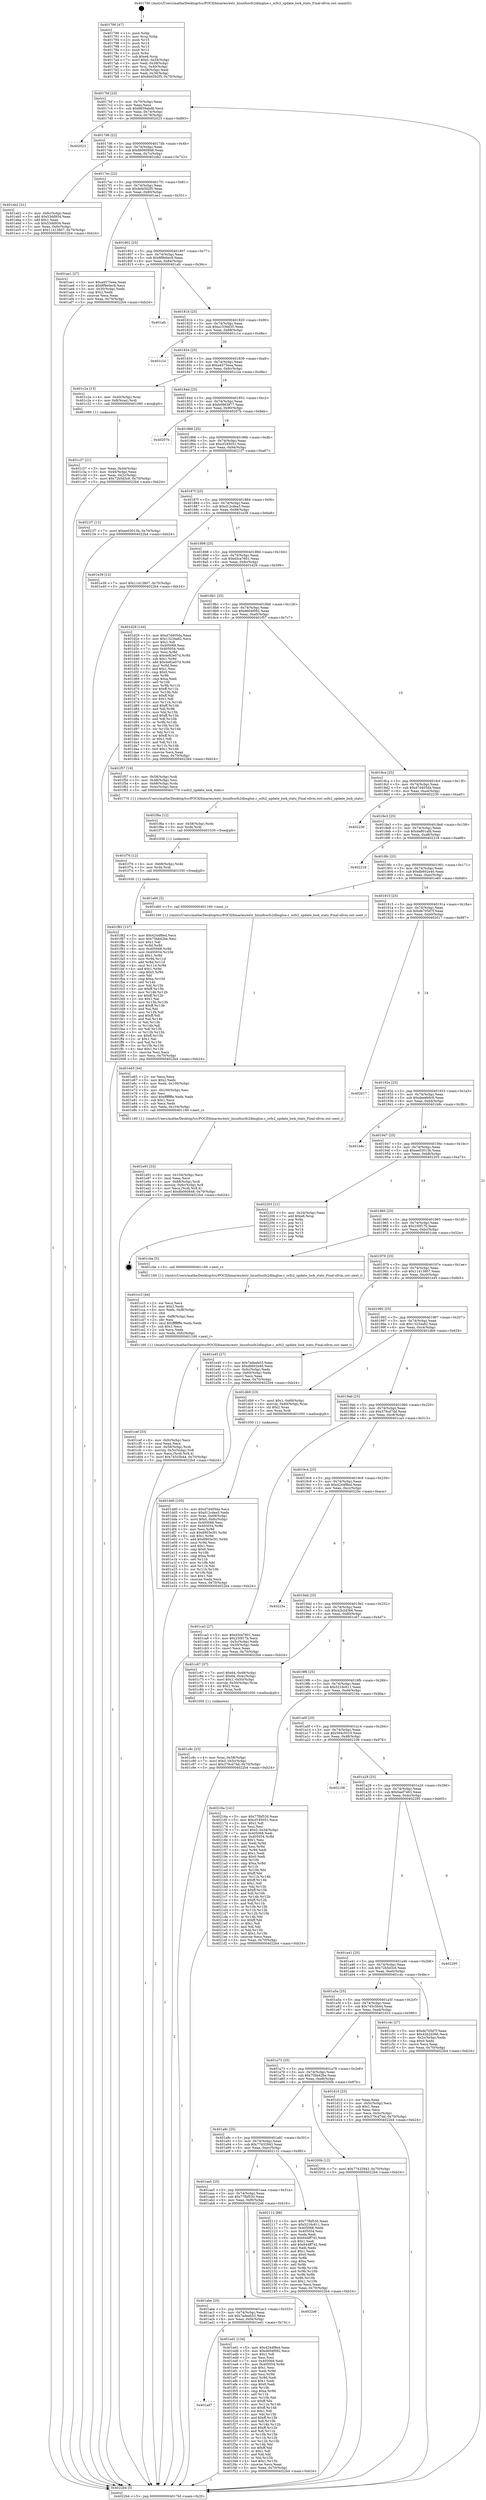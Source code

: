 digraph "0x401790" {
  label = "0x401790 (/mnt/c/Users/mathe/Desktop/tcc/POCII/binaries/extr_linuxfsocfs2dlmglue.c_ocfs2_update_lock_stats_Final-ollvm.out::main(0))"
  labelloc = "t"
  node[shape=record]

  Entry [label="",width=0.3,height=0.3,shape=circle,fillcolor=black,style=filled]
  "0x4017bf" [label="{
     0x4017bf [23]\l
     | [instrs]\l
     &nbsp;&nbsp;0x4017bf \<+3\>: mov -0x70(%rbp),%eax\l
     &nbsp;&nbsp;0x4017c2 \<+2\>: mov %eax,%ecx\l
     &nbsp;&nbsp;0x4017c4 \<+6\>: sub $0x8859abd8,%ecx\l
     &nbsp;&nbsp;0x4017ca \<+3\>: mov %eax,-0x74(%rbp)\l
     &nbsp;&nbsp;0x4017cd \<+3\>: mov %ecx,-0x78(%rbp)\l
     &nbsp;&nbsp;0x4017d0 \<+6\>: je 0000000000402023 \<main+0x893\>\l
  }"]
  "0x402023" [label="{
     0x402023\l
  }", style=dashed]
  "0x4017d6" [label="{
     0x4017d6 [22]\l
     | [instrs]\l
     &nbsp;&nbsp;0x4017d6 \<+5\>: jmp 00000000004017db \<main+0x4b\>\l
     &nbsp;&nbsp;0x4017db \<+3\>: mov -0x74(%rbp),%eax\l
     &nbsp;&nbsp;0x4017de \<+5\>: sub $0x8b060848,%eax\l
     &nbsp;&nbsp;0x4017e3 \<+3\>: mov %eax,-0x7c(%rbp)\l
     &nbsp;&nbsp;0x4017e6 \<+6\>: je 0000000000401eb2 \<main+0x722\>\l
  }"]
  Exit [label="",width=0.3,height=0.3,shape=circle,fillcolor=black,style=filled,peripheries=2]
  "0x401eb2" [label="{
     0x401eb2 [31]\l
     | [instrs]\l
     &nbsp;&nbsp;0x401eb2 \<+3\>: mov -0x6c(%rbp),%eax\l
     &nbsp;&nbsp;0x401eb5 \<+5\>: add $0x53dd934,%eax\l
     &nbsp;&nbsp;0x401eba \<+3\>: add $0x1,%eax\l
     &nbsp;&nbsp;0x401ebd \<+5\>: sub $0x53dd934,%eax\l
     &nbsp;&nbsp;0x401ec2 \<+3\>: mov %eax,-0x6c(%rbp)\l
     &nbsp;&nbsp;0x401ec5 \<+7\>: movl $0x11413807,-0x70(%rbp)\l
     &nbsp;&nbsp;0x401ecc \<+5\>: jmp 00000000004022b4 \<main+0xb24\>\l
  }"]
  "0x4017ec" [label="{
     0x4017ec [22]\l
     | [instrs]\l
     &nbsp;&nbsp;0x4017ec \<+5\>: jmp 00000000004017f1 \<main+0x61\>\l
     &nbsp;&nbsp;0x4017f1 \<+3\>: mov -0x74(%rbp),%eax\l
     &nbsp;&nbsp;0x4017f4 \<+5\>: sub $0x8d4592f5,%eax\l
     &nbsp;&nbsp;0x4017f9 \<+3\>: mov %eax,-0x80(%rbp)\l
     &nbsp;&nbsp;0x4017fc \<+6\>: je 0000000000401ae1 \<main+0x351\>\l
  }"]
  "0x401f82" [label="{
     0x401f82 [137]\l
     | [instrs]\l
     &nbsp;&nbsp;0x401f82 \<+5\>: mov $0x4244f8ed,%ecx\l
     &nbsp;&nbsp;0x401f87 \<+5\>: mov $0x75bb42be,%esi\l
     &nbsp;&nbsp;0x401f8c \<+2\>: mov $0x1,%al\l
     &nbsp;&nbsp;0x401f8e \<+3\>: xor %r8d,%r8d\l
     &nbsp;&nbsp;0x401f91 \<+8\>: mov 0x405068,%r9d\l
     &nbsp;&nbsp;0x401f99 \<+8\>: mov 0x405054,%r10d\l
     &nbsp;&nbsp;0x401fa1 \<+4\>: sub $0x1,%r8d\l
     &nbsp;&nbsp;0x401fa5 \<+3\>: mov %r9d,%r11d\l
     &nbsp;&nbsp;0x401fa8 \<+3\>: add %r8d,%r11d\l
     &nbsp;&nbsp;0x401fab \<+4\>: imul %r11d,%r9d\l
     &nbsp;&nbsp;0x401faf \<+4\>: and $0x1,%r9d\l
     &nbsp;&nbsp;0x401fb3 \<+4\>: cmp $0x0,%r9d\l
     &nbsp;&nbsp;0x401fb7 \<+3\>: sete %bl\l
     &nbsp;&nbsp;0x401fba \<+4\>: cmp $0xa,%r10d\l
     &nbsp;&nbsp;0x401fbe \<+4\>: setl %r14b\l
     &nbsp;&nbsp;0x401fc2 \<+3\>: mov %bl,%r15b\l
     &nbsp;&nbsp;0x401fc5 \<+4\>: xor $0xff,%r15b\l
     &nbsp;&nbsp;0x401fc9 \<+3\>: mov %r14b,%r12b\l
     &nbsp;&nbsp;0x401fcc \<+4\>: xor $0xff,%r12b\l
     &nbsp;&nbsp;0x401fd0 \<+2\>: xor $0x1,%al\l
     &nbsp;&nbsp;0x401fd2 \<+3\>: mov %r15b,%r13b\l
     &nbsp;&nbsp;0x401fd5 \<+4\>: and $0xff,%r13b\l
     &nbsp;&nbsp;0x401fd9 \<+2\>: and %al,%bl\l
     &nbsp;&nbsp;0x401fdb \<+3\>: mov %r12b,%dl\l
     &nbsp;&nbsp;0x401fde \<+3\>: and $0xff,%dl\l
     &nbsp;&nbsp;0x401fe1 \<+3\>: and %al,%r14b\l
     &nbsp;&nbsp;0x401fe4 \<+3\>: or %bl,%r13b\l
     &nbsp;&nbsp;0x401fe7 \<+3\>: or %r14b,%dl\l
     &nbsp;&nbsp;0x401fea \<+3\>: xor %dl,%r13b\l
     &nbsp;&nbsp;0x401fed \<+3\>: or %r12b,%r15b\l
     &nbsp;&nbsp;0x401ff0 \<+4\>: xor $0xff,%r15b\l
     &nbsp;&nbsp;0x401ff4 \<+2\>: or $0x1,%al\l
     &nbsp;&nbsp;0x401ff6 \<+3\>: and %al,%r15b\l
     &nbsp;&nbsp;0x401ff9 \<+3\>: or %r15b,%r13b\l
     &nbsp;&nbsp;0x401ffc \<+4\>: test $0x1,%r13b\l
     &nbsp;&nbsp;0x402000 \<+3\>: cmovne %esi,%ecx\l
     &nbsp;&nbsp;0x402003 \<+3\>: mov %ecx,-0x70(%rbp)\l
     &nbsp;&nbsp;0x402006 \<+5\>: jmp 00000000004022b4 \<main+0xb24\>\l
  }"]
  "0x401ae1" [label="{
     0x401ae1 [27]\l
     | [instrs]\l
     &nbsp;&nbsp;0x401ae1 \<+5\>: mov $0xa4575eea,%eax\l
     &nbsp;&nbsp;0x401ae6 \<+5\>: mov $0x8f9e0ec9,%ecx\l
     &nbsp;&nbsp;0x401aeb \<+3\>: mov -0x30(%rbp),%edx\l
     &nbsp;&nbsp;0x401aee \<+3\>: cmp $0x2,%edx\l
     &nbsp;&nbsp;0x401af1 \<+3\>: cmovne %ecx,%eax\l
     &nbsp;&nbsp;0x401af4 \<+3\>: mov %eax,-0x70(%rbp)\l
     &nbsp;&nbsp;0x401af7 \<+5\>: jmp 00000000004022b4 \<main+0xb24\>\l
  }"]
  "0x401802" [label="{
     0x401802 [25]\l
     | [instrs]\l
     &nbsp;&nbsp;0x401802 \<+5\>: jmp 0000000000401807 \<main+0x77\>\l
     &nbsp;&nbsp;0x401807 \<+3\>: mov -0x74(%rbp),%eax\l
     &nbsp;&nbsp;0x40180a \<+5\>: sub $0x8f9e0ec9,%eax\l
     &nbsp;&nbsp;0x40180f \<+6\>: mov %eax,-0x84(%rbp)\l
     &nbsp;&nbsp;0x401815 \<+6\>: je 0000000000401afc \<main+0x36c\>\l
  }"]
  "0x4022b4" [label="{
     0x4022b4 [5]\l
     | [instrs]\l
     &nbsp;&nbsp;0x4022b4 \<+5\>: jmp 00000000004017bf \<main+0x2f\>\l
  }"]
  "0x401790" [label="{
     0x401790 [47]\l
     | [instrs]\l
     &nbsp;&nbsp;0x401790 \<+1\>: push %rbp\l
     &nbsp;&nbsp;0x401791 \<+3\>: mov %rsp,%rbp\l
     &nbsp;&nbsp;0x401794 \<+2\>: push %r15\l
     &nbsp;&nbsp;0x401796 \<+2\>: push %r14\l
     &nbsp;&nbsp;0x401798 \<+2\>: push %r13\l
     &nbsp;&nbsp;0x40179a \<+2\>: push %r12\l
     &nbsp;&nbsp;0x40179c \<+1\>: push %rbx\l
     &nbsp;&nbsp;0x40179d \<+7\>: sub $0xe8,%rsp\l
     &nbsp;&nbsp;0x4017a4 \<+7\>: movl $0x0,-0x34(%rbp)\l
     &nbsp;&nbsp;0x4017ab \<+3\>: mov %edi,-0x38(%rbp)\l
     &nbsp;&nbsp;0x4017ae \<+4\>: mov %rsi,-0x40(%rbp)\l
     &nbsp;&nbsp;0x4017b2 \<+3\>: mov -0x38(%rbp),%edi\l
     &nbsp;&nbsp;0x4017b5 \<+3\>: mov %edi,-0x30(%rbp)\l
     &nbsp;&nbsp;0x4017b8 \<+7\>: movl $0x8d4592f5,-0x70(%rbp)\l
  }"]
  "0x401f76" [label="{
     0x401f76 [12]\l
     | [instrs]\l
     &nbsp;&nbsp;0x401f76 \<+4\>: mov -0x68(%rbp),%rdx\l
     &nbsp;&nbsp;0x401f7a \<+3\>: mov %rdx,%rdi\l
     &nbsp;&nbsp;0x401f7d \<+5\>: call 0000000000401030 \<free@plt\>\l
     | [calls]\l
     &nbsp;&nbsp;0x401030 \{1\} (unknown)\l
  }"]
  "0x401afc" [label="{
     0x401afc\l
  }", style=dashed]
  "0x40181b" [label="{
     0x40181b [25]\l
     | [instrs]\l
     &nbsp;&nbsp;0x40181b \<+5\>: jmp 0000000000401820 \<main+0x90\>\l
     &nbsp;&nbsp;0x401820 \<+3\>: mov -0x74(%rbp),%eax\l
     &nbsp;&nbsp;0x401823 \<+5\>: sub $0xa1536d35,%eax\l
     &nbsp;&nbsp;0x401828 \<+6\>: mov %eax,-0x88(%rbp)\l
     &nbsp;&nbsp;0x40182e \<+6\>: je 0000000000401c1e \<main+0x48e\>\l
  }"]
  "0x401f6a" [label="{
     0x401f6a [12]\l
     | [instrs]\l
     &nbsp;&nbsp;0x401f6a \<+4\>: mov -0x58(%rbp),%rdx\l
     &nbsp;&nbsp;0x401f6e \<+3\>: mov %rdx,%rdi\l
     &nbsp;&nbsp;0x401f71 \<+5\>: call 0000000000401030 \<free@plt\>\l
     | [calls]\l
     &nbsp;&nbsp;0x401030 \{1\} (unknown)\l
  }"]
  "0x401c1e" [label="{
     0x401c1e\l
  }", style=dashed]
  "0x401834" [label="{
     0x401834 [25]\l
     | [instrs]\l
     &nbsp;&nbsp;0x401834 \<+5\>: jmp 0000000000401839 \<main+0xa9\>\l
     &nbsp;&nbsp;0x401839 \<+3\>: mov -0x74(%rbp),%eax\l
     &nbsp;&nbsp;0x40183c \<+5\>: sub $0xa4575eea,%eax\l
     &nbsp;&nbsp;0x401841 \<+6\>: mov %eax,-0x8c(%rbp)\l
     &nbsp;&nbsp;0x401847 \<+6\>: je 0000000000401c2a \<main+0x49a\>\l
  }"]
  "0x401ad7" [label="{
     0x401ad7\l
  }", style=dashed]
  "0x401c2a" [label="{
     0x401c2a [13]\l
     | [instrs]\l
     &nbsp;&nbsp;0x401c2a \<+4\>: mov -0x40(%rbp),%rax\l
     &nbsp;&nbsp;0x401c2e \<+4\>: mov 0x8(%rax),%rdi\l
     &nbsp;&nbsp;0x401c32 \<+5\>: call 0000000000401060 \<atoi@plt\>\l
     | [calls]\l
     &nbsp;&nbsp;0x401060 \{1\} (unknown)\l
  }"]
  "0x40184d" [label="{
     0x40184d [25]\l
     | [instrs]\l
     &nbsp;&nbsp;0x40184d \<+5\>: jmp 0000000000401852 \<main+0xc2\>\l
     &nbsp;&nbsp;0x401852 \<+3\>: mov -0x74(%rbp),%eax\l
     &nbsp;&nbsp;0x401855 \<+5\>: sub $0xb0963877,%eax\l
     &nbsp;&nbsp;0x40185a \<+6\>: mov %eax,-0x90(%rbp)\l
     &nbsp;&nbsp;0x401860 \<+6\>: je 000000000040207b \<main+0x8eb\>\l
  }"]
  "0x401c37" [label="{
     0x401c37 [21]\l
     | [instrs]\l
     &nbsp;&nbsp;0x401c37 \<+3\>: mov %eax,-0x44(%rbp)\l
     &nbsp;&nbsp;0x401c3a \<+3\>: mov -0x44(%rbp),%eax\l
     &nbsp;&nbsp;0x401c3d \<+3\>: mov %eax,-0x2c(%rbp)\l
     &nbsp;&nbsp;0x401c40 \<+7\>: movl $0x72b5d3c6,-0x70(%rbp)\l
     &nbsp;&nbsp;0x401c47 \<+5\>: jmp 00000000004022b4 \<main+0xb24\>\l
  }"]
  "0x401ed1" [label="{
     0x401ed1 [134]\l
     | [instrs]\l
     &nbsp;&nbsp;0x401ed1 \<+5\>: mov $0x4244f8ed,%eax\l
     &nbsp;&nbsp;0x401ed6 \<+5\>: mov $0xd604f092,%ecx\l
     &nbsp;&nbsp;0x401edb \<+2\>: mov $0x1,%dl\l
     &nbsp;&nbsp;0x401edd \<+2\>: xor %esi,%esi\l
     &nbsp;&nbsp;0x401edf \<+7\>: mov 0x405068,%edi\l
     &nbsp;&nbsp;0x401ee6 \<+8\>: mov 0x405054,%r8d\l
     &nbsp;&nbsp;0x401eee \<+3\>: sub $0x1,%esi\l
     &nbsp;&nbsp;0x401ef1 \<+3\>: mov %edi,%r9d\l
     &nbsp;&nbsp;0x401ef4 \<+3\>: add %esi,%r9d\l
     &nbsp;&nbsp;0x401ef7 \<+4\>: imul %r9d,%edi\l
     &nbsp;&nbsp;0x401efb \<+3\>: and $0x1,%edi\l
     &nbsp;&nbsp;0x401efe \<+3\>: cmp $0x0,%edi\l
     &nbsp;&nbsp;0x401f01 \<+4\>: sete %r10b\l
     &nbsp;&nbsp;0x401f05 \<+4\>: cmp $0xa,%r8d\l
     &nbsp;&nbsp;0x401f09 \<+4\>: setl %r11b\l
     &nbsp;&nbsp;0x401f0d \<+3\>: mov %r10b,%bl\l
     &nbsp;&nbsp;0x401f10 \<+3\>: xor $0xff,%bl\l
     &nbsp;&nbsp;0x401f13 \<+3\>: mov %r11b,%r14b\l
     &nbsp;&nbsp;0x401f16 \<+4\>: xor $0xff,%r14b\l
     &nbsp;&nbsp;0x401f1a \<+3\>: xor $0x1,%dl\l
     &nbsp;&nbsp;0x401f1d \<+3\>: mov %bl,%r15b\l
     &nbsp;&nbsp;0x401f20 \<+4\>: and $0xff,%r15b\l
     &nbsp;&nbsp;0x401f24 \<+3\>: and %dl,%r10b\l
     &nbsp;&nbsp;0x401f27 \<+3\>: mov %r14b,%r12b\l
     &nbsp;&nbsp;0x401f2a \<+4\>: and $0xff,%r12b\l
     &nbsp;&nbsp;0x401f2e \<+3\>: and %dl,%r11b\l
     &nbsp;&nbsp;0x401f31 \<+3\>: or %r10b,%r15b\l
     &nbsp;&nbsp;0x401f34 \<+3\>: or %r11b,%r12b\l
     &nbsp;&nbsp;0x401f37 \<+3\>: xor %r12b,%r15b\l
     &nbsp;&nbsp;0x401f3a \<+3\>: or %r14b,%bl\l
     &nbsp;&nbsp;0x401f3d \<+3\>: xor $0xff,%bl\l
     &nbsp;&nbsp;0x401f40 \<+3\>: or $0x1,%dl\l
     &nbsp;&nbsp;0x401f43 \<+2\>: and %dl,%bl\l
     &nbsp;&nbsp;0x401f45 \<+3\>: or %bl,%r15b\l
     &nbsp;&nbsp;0x401f48 \<+4\>: test $0x1,%r15b\l
     &nbsp;&nbsp;0x401f4c \<+3\>: cmovne %ecx,%eax\l
     &nbsp;&nbsp;0x401f4f \<+3\>: mov %eax,-0x70(%rbp)\l
     &nbsp;&nbsp;0x401f52 \<+5\>: jmp 00000000004022b4 \<main+0xb24\>\l
  }"]
  "0x40207b" [label="{
     0x40207b\l
  }", style=dashed]
  "0x401866" [label="{
     0x401866 [25]\l
     | [instrs]\l
     &nbsp;&nbsp;0x401866 \<+5\>: jmp 000000000040186b \<main+0xdb\>\l
     &nbsp;&nbsp;0x40186b \<+3\>: mov -0x74(%rbp),%eax\l
     &nbsp;&nbsp;0x40186e \<+5\>: sub $0xcf185051,%eax\l
     &nbsp;&nbsp;0x401873 \<+6\>: mov %eax,-0x94(%rbp)\l
     &nbsp;&nbsp;0x401879 \<+6\>: je 00000000004021f7 \<main+0xa67\>\l
  }"]
  "0x401abe" [label="{
     0x401abe [25]\l
     | [instrs]\l
     &nbsp;&nbsp;0x401abe \<+5\>: jmp 0000000000401ac3 \<main+0x333\>\l
     &nbsp;&nbsp;0x401ac3 \<+3\>: mov -0x74(%rbp),%eax\l
     &nbsp;&nbsp;0x401ac6 \<+5\>: sub $0x7adeeb53,%eax\l
     &nbsp;&nbsp;0x401acb \<+6\>: mov %eax,-0xf4(%rbp)\l
     &nbsp;&nbsp;0x401ad1 \<+6\>: je 0000000000401ed1 \<main+0x741\>\l
  }"]
  "0x4021f7" [label="{
     0x4021f7 [12]\l
     | [instrs]\l
     &nbsp;&nbsp;0x4021f7 \<+7\>: movl $0xee03013b,-0x70(%rbp)\l
     &nbsp;&nbsp;0x4021fe \<+5\>: jmp 00000000004022b4 \<main+0xb24\>\l
  }"]
  "0x40187f" [label="{
     0x40187f [25]\l
     | [instrs]\l
     &nbsp;&nbsp;0x40187f \<+5\>: jmp 0000000000401884 \<main+0xf4\>\l
     &nbsp;&nbsp;0x401884 \<+3\>: mov -0x74(%rbp),%eax\l
     &nbsp;&nbsp;0x401887 \<+5\>: sub $0xd12cdea5,%eax\l
     &nbsp;&nbsp;0x40188c \<+6\>: mov %eax,-0x98(%rbp)\l
     &nbsp;&nbsp;0x401892 \<+6\>: je 0000000000401e39 \<main+0x6a9\>\l
  }"]
  "0x4022a6" [label="{
     0x4022a6\l
  }", style=dashed]
  "0x401e39" [label="{
     0x401e39 [12]\l
     | [instrs]\l
     &nbsp;&nbsp;0x401e39 \<+7\>: movl $0x11413807,-0x70(%rbp)\l
     &nbsp;&nbsp;0x401e40 \<+5\>: jmp 00000000004022b4 \<main+0xb24\>\l
  }"]
  "0x401898" [label="{
     0x401898 [25]\l
     | [instrs]\l
     &nbsp;&nbsp;0x401898 \<+5\>: jmp 000000000040189d \<main+0x10d\>\l
     &nbsp;&nbsp;0x40189d \<+3\>: mov -0x74(%rbp),%eax\l
     &nbsp;&nbsp;0x4018a0 \<+5\>: sub $0xd3ca7801,%eax\l
     &nbsp;&nbsp;0x4018a5 \<+6\>: mov %eax,-0x9c(%rbp)\l
     &nbsp;&nbsp;0x4018ab \<+6\>: je 0000000000401d29 \<main+0x599\>\l
  }"]
  "0x401aa5" [label="{
     0x401aa5 [25]\l
     | [instrs]\l
     &nbsp;&nbsp;0x401aa5 \<+5\>: jmp 0000000000401aaa \<main+0x31a\>\l
     &nbsp;&nbsp;0x401aaa \<+3\>: mov -0x74(%rbp),%eax\l
     &nbsp;&nbsp;0x401aad \<+5\>: sub $0x77fbf530,%eax\l
     &nbsp;&nbsp;0x401ab2 \<+6\>: mov %eax,-0xf0(%rbp)\l
     &nbsp;&nbsp;0x401ab8 \<+6\>: je 00000000004022a6 \<main+0xb16\>\l
  }"]
  "0x401d29" [label="{
     0x401d29 [144]\l
     | [instrs]\l
     &nbsp;&nbsp;0x401d29 \<+5\>: mov $0xd7d405da,%eax\l
     &nbsp;&nbsp;0x401d2e \<+5\>: mov $0x13234a82,%ecx\l
     &nbsp;&nbsp;0x401d33 \<+2\>: mov $0x1,%dl\l
     &nbsp;&nbsp;0x401d35 \<+7\>: mov 0x405068,%esi\l
     &nbsp;&nbsp;0x401d3c \<+7\>: mov 0x405054,%edi\l
     &nbsp;&nbsp;0x401d43 \<+3\>: mov %esi,%r8d\l
     &nbsp;&nbsp;0x401d46 \<+7\>: sub $0x4e82e07d,%r8d\l
     &nbsp;&nbsp;0x401d4d \<+4\>: sub $0x1,%r8d\l
     &nbsp;&nbsp;0x401d51 \<+7\>: add $0x4e82e07d,%r8d\l
     &nbsp;&nbsp;0x401d58 \<+4\>: imul %r8d,%esi\l
     &nbsp;&nbsp;0x401d5c \<+3\>: and $0x1,%esi\l
     &nbsp;&nbsp;0x401d5f \<+3\>: cmp $0x0,%esi\l
     &nbsp;&nbsp;0x401d62 \<+4\>: sete %r9b\l
     &nbsp;&nbsp;0x401d66 \<+3\>: cmp $0xa,%edi\l
     &nbsp;&nbsp;0x401d69 \<+4\>: setl %r10b\l
     &nbsp;&nbsp;0x401d6d \<+3\>: mov %r9b,%r11b\l
     &nbsp;&nbsp;0x401d70 \<+4\>: xor $0xff,%r11b\l
     &nbsp;&nbsp;0x401d74 \<+3\>: mov %r10b,%bl\l
     &nbsp;&nbsp;0x401d77 \<+3\>: xor $0xff,%bl\l
     &nbsp;&nbsp;0x401d7a \<+3\>: xor $0x1,%dl\l
     &nbsp;&nbsp;0x401d7d \<+3\>: mov %r11b,%r14b\l
     &nbsp;&nbsp;0x401d80 \<+4\>: and $0xff,%r14b\l
     &nbsp;&nbsp;0x401d84 \<+3\>: and %dl,%r9b\l
     &nbsp;&nbsp;0x401d87 \<+3\>: mov %bl,%r15b\l
     &nbsp;&nbsp;0x401d8a \<+4\>: and $0xff,%r15b\l
     &nbsp;&nbsp;0x401d8e \<+3\>: and %dl,%r10b\l
     &nbsp;&nbsp;0x401d91 \<+3\>: or %r9b,%r14b\l
     &nbsp;&nbsp;0x401d94 \<+3\>: or %r10b,%r15b\l
     &nbsp;&nbsp;0x401d97 \<+3\>: xor %r15b,%r14b\l
     &nbsp;&nbsp;0x401d9a \<+3\>: or %bl,%r11b\l
     &nbsp;&nbsp;0x401d9d \<+4\>: xor $0xff,%r11b\l
     &nbsp;&nbsp;0x401da1 \<+3\>: or $0x1,%dl\l
     &nbsp;&nbsp;0x401da4 \<+3\>: and %dl,%r11b\l
     &nbsp;&nbsp;0x401da7 \<+3\>: or %r11b,%r14b\l
     &nbsp;&nbsp;0x401daa \<+4\>: test $0x1,%r14b\l
     &nbsp;&nbsp;0x401dae \<+3\>: cmovne %ecx,%eax\l
     &nbsp;&nbsp;0x401db1 \<+3\>: mov %eax,-0x70(%rbp)\l
     &nbsp;&nbsp;0x401db4 \<+5\>: jmp 00000000004022b4 \<main+0xb24\>\l
  }"]
  "0x4018b1" [label="{
     0x4018b1 [25]\l
     | [instrs]\l
     &nbsp;&nbsp;0x4018b1 \<+5\>: jmp 00000000004018b6 \<main+0x126\>\l
     &nbsp;&nbsp;0x4018b6 \<+3\>: mov -0x74(%rbp),%eax\l
     &nbsp;&nbsp;0x4018b9 \<+5\>: sub $0xd604f092,%eax\l
     &nbsp;&nbsp;0x4018be \<+6\>: mov %eax,-0xa0(%rbp)\l
     &nbsp;&nbsp;0x4018c4 \<+6\>: je 0000000000401f57 \<main+0x7c7\>\l
  }"]
  "0x402112" [label="{
     0x402112 [88]\l
     | [instrs]\l
     &nbsp;&nbsp;0x402112 \<+5\>: mov $0x77fbf530,%eax\l
     &nbsp;&nbsp;0x402117 \<+5\>: mov $0x5216c611,%ecx\l
     &nbsp;&nbsp;0x40211c \<+7\>: mov 0x405068,%edx\l
     &nbsp;&nbsp;0x402123 \<+7\>: mov 0x405054,%esi\l
     &nbsp;&nbsp;0x40212a \<+2\>: mov %edx,%edi\l
     &nbsp;&nbsp;0x40212c \<+6\>: sub $0x644ff742,%edi\l
     &nbsp;&nbsp;0x402132 \<+3\>: sub $0x1,%edi\l
     &nbsp;&nbsp;0x402135 \<+6\>: add $0x644ff742,%edi\l
     &nbsp;&nbsp;0x40213b \<+3\>: imul %edi,%edx\l
     &nbsp;&nbsp;0x40213e \<+3\>: and $0x1,%edx\l
     &nbsp;&nbsp;0x402141 \<+3\>: cmp $0x0,%edx\l
     &nbsp;&nbsp;0x402144 \<+4\>: sete %r8b\l
     &nbsp;&nbsp;0x402148 \<+3\>: cmp $0xa,%esi\l
     &nbsp;&nbsp;0x40214b \<+4\>: setl %r9b\l
     &nbsp;&nbsp;0x40214f \<+3\>: mov %r8b,%r10b\l
     &nbsp;&nbsp;0x402152 \<+3\>: and %r9b,%r10b\l
     &nbsp;&nbsp;0x402155 \<+3\>: xor %r9b,%r8b\l
     &nbsp;&nbsp;0x402158 \<+3\>: or %r8b,%r10b\l
     &nbsp;&nbsp;0x40215b \<+4\>: test $0x1,%r10b\l
     &nbsp;&nbsp;0x40215f \<+3\>: cmovne %ecx,%eax\l
     &nbsp;&nbsp;0x402162 \<+3\>: mov %eax,-0x70(%rbp)\l
     &nbsp;&nbsp;0x402165 \<+5\>: jmp 00000000004022b4 \<main+0xb24\>\l
  }"]
  "0x401f57" [label="{
     0x401f57 [19]\l
     | [instrs]\l
     &nbsp;&nbsp;0x401f57 \<+4\>: mov -0x58(%rbp),%rdi\l
     &nbsp;&nbsp;0x401f5b \<+3\>: mov -0x48(%rbp),%esi\l
     &nbsp;&nbsp;0x401f5e \<+4\>: mov -0x68(%rbp),%rdx\l
     &nbsp;&nbsp;0x401f62 \<+3\>: mov -0x4c(%rbp),%ecx\l
     &nbsp;&nbsp;0x401f65 \<+5\>: call 0000000000401770 \<ocfs2_update_lock_stats\>\l
     | [calls]\l
     &nbsp;&nbsp;0x401770 \{1\} (/mnt/c/Users/mathe/Desktop/tcc/POCII/binaries/extr_linuxfsocfs2dlmglue.c_ocfs2_update_lock_stats_Final-ollvm.out::ocfs2_update_lock_stats)\l
  }"]
  "0x4018ca" [label="{
     0x4018ca [25]\l
     | [instrs]\l
     &nbsp;&nbsp;0x4018ca \<+5\>: jmp 00000000004018cf \<main+0x13f\>\l
     &nbsp;&nbsp;0x4018cf \<+3\>: mov -0x74(%rbp),%eax\l
     &nbsp;&nbsp;0x4018d2 \<+5\>: sub $0xd7d405da,%eax\l
     &nbsp;&nbsp;0x4018d7 \<+6\>: mov %eax,-0xa4(%rbp)\l
     &nbsp;&nbsp;0x4018dd \<+6\>: je 0000000000402230 \<main+0xaa0\>\l
  }"]
  "0x401a8c" [label="{
     0x401a8c [25]\l
     | [instrs]\l
     &nbsp;&nbsp;0x401a8c \<+5\>: jmp 0000000000401a91 \<main+0x301\>\l
     &nbsp;&nbsp;0x401a91 \<+3\>: mov -0x74(%rbp),%eax\l
     &nbsp;&nbsp;0x401a94 \<+5\>: sub $0x77432943,%eax\l
     &nbsp;&nbsp;0x401a99 \<+6\>: mov %eax,-0xec(%rbp)\l
     &nbsp;&nbsp;0x401a9f \<+6\>: je 0000000000402112 \<main+0x982\>\l
  }"]
  "0x402230" [label="{
     0x402230\l
  }", style=dashed]
  "0x4018e3" [label="{
     0x4018e3 [25]\l
     | [instrs]\l
     &nbsp;&nbsp;0x4018e3 \<+5\>: jmp 00000000004018e8 \<main+0x158\>\l
     &nbsp;&nbsp;0x4018e8 \<+3\>: mov -0x74(%rbp),%eax\l
     &nbsp;&nbsp;0x4018eb \<+5\>: sub $0xda801afd,%eax\l
     &nbsp;&nbsp;0x4018f0 \<+6\>: mov %eax,-0xa8(%rbp)\l
     &nbsp;&nbsp;0x4018f6 \<+6\>: je 0000000000402218 \<main+0xa88\>\l
  }"]
  "0x40200b" [label="{
     0x40200b [12]\l
     | [instrs]\l
     &nbsp;&nbsp;0x40200b \<+7\>: movl $0x77432943,-0x70(%rbp)\l
     &nbsp;&nbsp;0x402012 \<+5\>: jmp 00000000004022b4 \<main+0xb24\>\l
  }"]
  "0x402218" [label="{
     0x402218\l
  }", style=dashed]
  "0x4018fc" [label="{
     0x4018fc [25]\l
     | [instrs]\l
     &nbsp;&nbsp;0x4018fc \<+5\>: jmp 0000000000401901 \<main+0x171\>\l
     &nbsp;&nbsp;0x401901 \<+3\>: mov -0x74(%rbp),%eax\l
     &nbsp;&nbsp;0x401904 \<+5\>: sub $0xdb602e40,%eax\l
     &nbsp;&nbsp;0x401909 \<+6\>: mov %eax,-0xac(%rbp)\l
     &nbsp;&nbsp;0x40190f \<+6\>: je 0000000000401e60 \<main+0x6d0\>\l
  }"]
  "0x401e91" [label="{
     0x401e91 [33]\l
     | [instrs]\l
     &nbsp;&nbsp;0x401e91 \<+6\>: mov -0x104(%rbp),%ecx\l
     &nbsp;&nbsp;0x401e97 \<+3\>: imul %eax,%ecx\l
     &nbsp;&nbsp;0x401e9a \<+4\>: mov -0x68(%rbp),%rdi\l
     &nbsp;&nbsp;0x401e9e \<+4\>: movslq -0x6c(%rbp),%r8\l
     &nbsp;&nbsp;0x401ea2 \<+4\>: mov %ecx,(%rdi,%r8,4)\l
     &nbsp;&nbsp;0x401ea6 \<+7\>: movl $0x8b060848,-0x70(%rbp)\l
     &nbsp;&nbsp;0x401ead \<+5\>: jmp 00000000004022b4 \<main+0xb24\>\l
  }"]
  "0x401e60" [label="{
     0x401e60 [5]\l
     | [instrs]\l
     &nbsp;&nbsp;0x401e60 \<+5\>: call 0000000000401160 \<next_i\>\l
     | [calls]\l
     &nbsp;&nbsp;0x401160 \{1\} (/mnt/c/Users/mathe/Desktop/tcc/POCII/binaries/extr_linuxfsocfs2dlmglue.c_ocfs2_update_lock_stats_Final-ollvm.out::next_i)\l
  }"]
  "0x401915" [label="{
     0x401915 [25]\l
     | [instrs]\l
     &nbsp;&nbsp;0x401915 \<+5\>: jmp 000000000040191a \<main+0x18a\>\l
     &nbsp;&nbsp;0x40191a \<+3\>: mov -0x74(%rbp),%eax\l
     &nbsp;&nbsp;0x40191d \<+5\>: sub $0xde705d7f,%eax\l
     &nbsp;&nbsp;0x401922 \<+6\>: mov %eax,-0xb0(%rbp)\l
     &nbsp;&nbsp;0x401928 \<+6\>: je 0000000000402017 \<main+0x887\>\l
  }"]
  "0x401e65" [label="{
     0x401e65 [44]\l
     | [instrs]\l
     &nbsp;&nbsp;0x401e65 \<+2\>: xor %ecx,%ecx\l
     &nbsp;&nbsp;0x401e67 \<+5\>: mov $0x2,%edx\l
     &nbsp;&nbsp;0x401e6c \<+6\>: mov %edx,-0x100(%rbp)\l
     &nbsp;&nbsp;0x401e72 \<+1\>: cltd\l
     &nbsp;&nbsp;0x401e73 \<+6\>: mov -0x100(%rbp),%esi\l
     &nbsp;&nbsp;0x401e79 \<+2\>: idiv %esi\l
     &nbsp;&nbsp;0x401e7b \<+6\>: imul $0xfffffffe,%edx,%edx\l
     &nbsp;&nbsp;0x401e81 \<+3\>: sub $0x1,%ecx\l
     &nbsp;&nbsp;0x401e84 \<+2\>: sub %ecx,%edx\l
     &nbsp;&nbsp;0x401e86 \<+6\>: mov %edx,-0x104(%rbp)\l
     &nbsp;&nbsp;0x401e8c \<+5\>: call 0000000000401160 \<next_i\>\l
     | [calls]\l
     &nbsp;&nbsp;0x401160 \{1\} (/mnt/c/Users/mathe/Desktop/tcc/POCII/binaries/extr_linuxfsocfs2dlmglue.c_ocfs2_update_lock_stats_Final-ollvm.out::next_i)\l
  }"]
  "0x402017" [label="{
     0x402017\l
  }", style=dashed]
  "0x40192e" [label="{
     0x40192e [25]\l
     | [instrs]\l
     &nbsp;&nbsp;0x40192e \<+5\>: jmp 0000000000401933 \<main+0x1a3\>\l
     &nbsp;&nbsp;0x401933 \<+3\>: mov -0x74(%rbp),%eax\l
     &nbsp;&nbsp;0x401936 \<+5\>: sub $0xdeeeb6c9,%eax\l
     &nbsp;&nbsp;0x40193b \<+6\>: mov %eax,-0xb4(%rbp)\l
     &nbsp;&nbsp;0x401941 \<+6\>: je 0000000000401b8c \<main+0x3fc\>\l
  }"]
  "0x401dd0" [label="{
     0x401dd0 [105]\l
     | [instrs]\l
     &nbsp;&nbsp;0x401dd0 \<+5\>: mov $0xd7d405da,%ecx\l
     &nbsp;&nbsp;0x401dd5 \<+5\>: mov $0xd12cdea5,%edx\l
     &nbsp;&nbsp;0x401dda \<+4\>: mov %rax,-0x68(%rbp)\l
     &nbsp;&nbsp;0x401dde \<+7\>: movl $0x0,-0x6c(%rbp)\l
     &nbsp;&nbsp;0x401de5 \<+7\>: mov 0x405068,%esi\l
     &nbsp;&nbsp;0x401dec \<+8\>: mov 0x405054,%r8d\l
     &nbsp;&nbsp;0x401df4 \<+3\>: mov %esi,%r9d\l
     &nbsp;&nbsp;0x401df7 \<+7\>: sub $0x6903e3f1,%r9d\l
     &nbsp;&nbsp;0x401dfe \<+4\>: sub $0x1,%r9d\l
     &nbsp;&nbsp;0x401e02 \<+7\>: add $0x6903e3f1,%r9d\l
     &nbsp;&nbsp;0x401e09 \<+4\>: imul %r9d,%esi\l
     &nbsp;&nbsp;0x401e0d \<+3\>: and $0x1,%esi\l
     &nbsp;&nbsp;0x401e10 \<+3\>: cmp $0x0,%esi\l
     &nbsp;&nbsp;0x401e13 \<+4\>: sete %r10b\l
     &nbsp;&nbsp;0x401e17 \<+4\>: cmp $0xa,%r8d\l
     &nbsp;&nbsp;0x401e1b \<+4\>: setl %r11b\l
     &nbsp;&nbsp;0x401e1f \<+3\>: mov %r10b,%bl\l
     &nbsp;&nbsp;0x401e22 \<+3\>: and %r11b,%bl\l
     &nbsp;&nbsp;0x401e25 \<+3\>: xor %r11b,%r10b\l
     &nbsp;&nbsp;0x401e28 \<+3\>: or %r10b,%bl\l
     &nbsp;&nbsp;0x401e2b \<+3\>: test $0x1,%bl\l
     &nbsp;&nbsp;0x401e2e \<+3\>: cmovne %edx,%ecx\l
     &nbsp;&nbsp;0x401e31 \<+3\>: mov %ecx,-0x70(%rbp)\l
     &nbsp;&nbsp;0x401e34 \<+5\>: jmp 00000000004022b4 \<main+0xb24\>\l
  }"]
  "0x401b8c" [label="{
     0x401b8c\l
  }", style=dashed]
  "0x401947" [label="{
     0x401947 [25]\l
     | [instrs]\l
     &nbsp;&nbsp;0x401947 \<+5\>: jmp 000000000040194c \<main+0x1bc\>\l
     &nbsp;&nbsp;0x40194c \<+3\>: mov -0x74(%rbp),%eax\l
     &nbsp;&nbsp;0x40194f \<+5\>: sub $0xee03013b,%eax\l
     &nbsp;&nbsp;0x401954 \<+6\>: mov %eax,-0xb8(%rbp)\l
     &nbsp;&nbsp;0x40195a \<+6\>: je 0000000000402203 \<main+0xa73\>\l
  }"]
  "0x401a73" [label="{
     0x401a73 [25]\l
     | [instrs]\l
     &nbsp;&nbsp;0x401a73 \<+5\>: jmp 0000000000401a78 \<main+0x2e8\>\l
     &nbsp;&nbsp;0x401a78 \<+3\>: mov -0x74(%rbp),%eax\l
     &nbsp;&nbsp;0x401a7b \<+5\>: sub $0x75bb42be,%eax\l
     &nbsp;&nbsp;0x401a80 \<+6\>: mov %eax,-0xe8(%rbp)\l
     &nbsp;&nbsp;0x401a86 \<+6\>: je 000000000040200b \<main+0x87b\>\l
  }"]
  "0x402203" [label="{
     0x402203 [21]\l
     | [instrs]\l
     &nbsp;&nbsp;0x402203 \<+3\>: mov -0x34(%rbp),%eax\l
     &nbsp;&nbsp;0x402206 \<+7\>: add $0xe8,%rsp\l
     &nbsp;&nbsp;0x40220d \<+1\>: pop %rbx\l
     &nbsp;&nbsp;0x40220e \<+2\>: pop %r12\l
     &nbsp;&nbsp;0x402210 \<+2\>: pop %r13\l
     &nbsp;&nbsp;0x402212 \<+2\>: pop %r14\l
     &nbsp;&nbsp;0x402214 \<+2\>: pop %r15\l
     &nbsp;&nbsp;0x402216 \<+1\>: pop %rbp\l
     &nbsp;&nbsp;0x402217 \<+1\>: ret\l
  }"]
  "0x401960" [label="{
     0x401960 [25]\l
     | [instrs]\l
     &nbsp;&nbsp;0x401960 \<+5\>: jmp 0000000000401965 \<main+0x1d5\>\l
     &nbsp;&nbsp;0x401965 \<+3\>: mov -0x74(%rbp),%eax\l
     &nbsp;&nbsp;0x401968 \<+5\>: sub $0x230f17b,%eax\l
     &nbsp;&nbsp;0x40196d \<+6\>: mov %eax,-0xbc(%rbp)\l
     &nbsp;&nbsp;0x401973 \<+6\>: je 0000000000401cbe \<main+0x52e\>\l
  }"]
  "0x401d10" [label="{
     0x401d10 [25]\l
     | [instrs]\l
     &nbsp;&nbsp;0x401d10 \<+2\>: xor %eax,%eax\l
     &nbsp;&nbsp;0x401d12 \<+3\>: mov -0x5c(%rbp),%ecx\l
     &nbsp;&nbsp;0x401d15 \<+3\>: sub $0x1,%eax\l
     &nbsp;&nbsp;0x401d18 \<+2\>: sub %eax,%ecx\l
     &nbsp;&nbsp;0x401d1a \<+3\>: mov %ecx,-0x5c(%rbp)\l
     &nbsp;&nbsp;0x401d1d \<+7\>: movl $0x379cd7dd,-0x70(%rbp)\l
     &nbsp;&nbsp;0x401d24 \<+5\>: jmp 00000000004022b4 \<main+0xb24\>\l
  }"]
  "0x401cbe" [label="{
     0x401cbe [5]\l
     | [instrs]\l
     &nbsp;&nbsp;0x401cbe \<+5\>: call 0000000000401160 \<next_i\>\l
     | [calls]\l
     &nbsp;&nbsp;0x401160 \{1\} (/mnt/c/Users/mathe/Desktop/tcc/POCII/binaries/extr_linuxfsocfs2dlmglue.c_ocfs2_update_lock_stats_Final-ollvm.out::next_i)\l
  }"]
  "0x401979" [label="{
     0x401979 [25]\l
     | [instrs]\l
     &nbsp;&nbsp;0x401979 \<+5\>: jmp 000000000040197e \<main+0x1ee\>\l
     &nbsp;&nbsp;0x40197e \<+3\>: mov -0x74(%rbp),%eax\l
     &nbsp;&nbsp;0x401981 \<+5\>: sub $0x11413807,%eax\l
     &nbsp;&nbsp;0x401986 \<+6\>: mov %eax,-0xc0(%rbp)\l
     &nbsp;&nbsp;0x40198c \<+6\>: je 0000000000401e45 \<main+0x6b5\>\l
  }"]
  "0x401cef" [label="{
     0x401cef [33]\l
     | [instrs]\l
     &nbsp;&nbsp;0x401cef \<+6\>: mov -0xfc(%rbp),%ecx\l
     &nbsp;&nbsp;0x401cf5 \<+3\>: imul %eax,%ecx\l
     &nbsp;&nbsp;0x401cf8 \<+4\>: mov -0x58(%rbp),%rdi\l
     &nbsp;&nbsp;0x401cfc \<+4\>: movslq -0x5c(%rbp),%r8\l
     &nbsp;&nbsp;0x401d00 \<+4\>: mov %ecx,(%rdi,%r8,4)\l
     &nbsp;&nbsp;0x401d04 \<+7\>: movl $0x745c5b44,-0x70(%rbp)\l
     &nbsp;&nbsp;0x401d0b \<+5\>: jmp 00000000004022b4 \<main+0xb24\>\l
  }"]
  "0x401e45" [label="{
     0x401e45 [27]\l
     | [instrs]\l
     &nbsp;&nbsp;0x401e45 \<+5\>: mov $0x7adeeb53,%eax\l
     &nbsp;&nbsp;0x401e4a \<+5\>: mov $0xdb602e40,%ecx\l
     &nbsp;&nbsp;0x401e4f \<+3\>: mov -0x6c(%rbp),%edx\l
     &nbsp;&nbsp;0x401e52 \<+3\>: cmp -0x60(%rbp),%edx\l
     &nbsp;&nbsp;0x401e55 \<+3\>: cmovl %ecx,%eax\l
     &nbsp;&nbsp;0x401e58 \<+3\>: mov %eax,-0x70(%rbp)\l
     &nbsp;&nbsp;0x401e5b \<+5\>: jmp 00000000004022b4 \<main+0xb24\>\l
  }"]
  "0x401992" [label="{
     0x401992 [25]\l
     | [instrs]\l
     &nbsp;&nbsp;0x401992 \<+5\>: jmp 0000000000401997 \<main+0x207\>\l
     &nbsp;&nbsp;0x401997 \<+3\>: mov -0x74(%rbp),%eax\l
     &nbsp;&nbsp;0x40199a \<+5\>: sub $0x13234a82,%eax\l
     &nbsp;&nbsp;0x40199f \<+6\>: mov %eax,-0xc4(%rbp)\l
     &nbsp;&nbsp;0x4019a5 \<+6\>: je 0000000000401db9 \<main+0x629\>\l
  }"]
  "0x401cc3" [label="{
     0x401cc3 [44]\l
     | [instrs]\l
     &nbsp;&nbsp;0x401cc3 \<+2\>: xor %ecx,%ecx\l
     &nbsp;&nbsp;0x401cc5 \<+5\>: mov $0x2,%edx\l
     &nbsp;&nbsp;0x401cca \<+6\>: mov %edx,-0xf8(%rbp)\l
     &nbsp;&nbsp;0x401cd0 \<+1\>: cltd\l
     &nbsp;&nbsp;0x401cd1 \<+6\>: mov -0xf8(%rbp),%esi\l
     &nbsp;&nbsp;0x401cd7 \<+2\>: idiv %esi\l
     &nbsp;&nbsp;0x401cd9 \<+6\>: imul $0xfffffffe,%edx,%edx\l
     &nbsp;&nbsp;0x401cdf \<+3\>: sub $0x1,%ecx\l
     &nbsp;&nbsp;0x401ce2 \<+2\>: sub %ecx,%edx\l
     &nbsp;&nbsp;0x401ce4 \<+6\>: mov %edx,-0xfc(%rbp)\l
     &nbsp;&nbsp;0x401cea \<+5\>: call 0000000000401160 \<next_i\>\l
     | [calls]\l
     &nbsp;&nbsp;0x401160 \{1\} (/mnt/c/Users/mathe/Desktop/tcc/POCII/binaries/extr_linuxfsocfs2dlmglue.c_ocfs2_update_lock_stats_Final-ollvm.out::next_i)\l
  }"]
  "0x401db9" [label="{
     0x401db9 [23]\l
     | [instrs]\l
     &nbsp;&nbsp;0x401db9 \<+7\>: movl $0x1,-0x60(%rbp)\l
     &nbsp;&nbsp;0x401dc0 \<+4\>: movslq -0x60(%rbp),%rax\l
     &nbsp;&nbsp;0x401dc4 \<+4\>: shl $0x2,%rax\l
     &nbsp;&nbsp;0x401dc8 \<+3\>: mov %rax,%rdi\l
     &nbsp;&nbsp;0x401dcb \<+5\>: call 0000000000401050 \<malloc@plt\>\l
     | [calls]\l
     &nbsp;&nbsp;0x401050 \{1\} (unknown)\l
  }"]
  "0x4019ab" [label="{
     0x4019ab [25]\l
     | [instrs]\l
     &nbsp;&nbsp;0x4019ab \<+5\>: jmp 00000000004019b0 \<main+0x220\>\l
     &nbsp;&nbsp;0x4019b0 \<+3\>: mov -0x74(%rbp),%eax\l
     &nbsp;&nbsp;0x4019b3 \<+5\>: sub $0x379cd7dd,%eax\l
     &nbsp;&nbsp;0x4019b8 \<+6\>: mov %eax,-0xc8(%rbp)\l
     &nbsp;&nbsp;0x4019be \<+6\>: je 0000000000401ca3 \<main+0x513\>\l
  }"]
  "0x401c8c" [label="{
     0x401c8c [23]\l
     | [instrs]\l
     &nbsp;&nbsp;0x401c8c \<+4\>: mov %rax,-0x58(%rbp)\l
     &nbsp;&nbsp;0x401c90 \<+7\>: movl $0x0,-0x5c(%rbp)\l
     &nbsp;&nbsp;0x401c97 \<+7\>: movl $0x379cd7dd,-0x70(%rbp)\l
     &nbsp;&nbsp;0x401c9e \<+5\>: jmp 00000000004022b4 \<main+0xb24\>\l
  }"]
  "0x401ca3" [label="{
     0x401ca3 [27]\l
     | [instrs]\l
     &nbsp;&nbsp;0x401ca3 \<+5\>: mov $0xd3ca7801,%eax\l
     &nbsp;&nbsp;0x401ca8 \<+5\>: mov $0x230f17b,%ecx\l
     &nbsp;&nbsp;0x401cad \<+3\>: mov -0x5c(%rbp),%edx\l
     &nbsp;&nbsp;0x401cb0 \<+3\>: cmp -0x50(%rbp),%edx\l
     &nbsp;&nbsp;0x401cb3 \<+3\>: cmovl %ecx,%eax\l
     &nbsp;&nbsp;0x401cb6 \<+3\>: mov %eax,-0x70(%rbp)\l
     &nbsp;&nbsp;0x401cb9 \<+5\>: jmp 00000000004022b4 \<main+0xb24\>\l
  }"]
  "0x4019c4" [label="{
     0x4019c4 [25]\l
     | [instrs]\l
     &nbsp;&nbsp;0x4019c4 \<+5\>: jmp 00000000004019c9 \<main+0x239\>\l
     &nbsp;&nbsp;0x4019c9 \<+3\>: mov -0x74(%rbp),%eax\l
     &nbsp;&nbsp;0x4019cc \<+5\>: sub $0x4244f8ed,%eax\l
     &nbsp;&nbsp;0x4019d1 \<+6\>: mov %eax,-0xcc(%rbp)\l
     &nbsp;&nbsp;0x4019d7 \<+6\>: je 000000000040225e \<main+0xace\>\l
  }"]
  "0x401a5a" [label="{
     0x401a5a [25]\l
     | [instrs]\l
     &nbsp;&nbsp;0x401a5a \<+5\>: jmp 0000000000401a5f \<main+0x2cf\>\l
     &nbsp;&nbsp;0x401a5f \<+3\>: mov -0x74(%rbp),%eax\l
     &nbsp;&nbsp;0x401a62 \<+5\>: sub $0x745c5b44,%eax\l
     &nbsp;&nbsp;0x401a67 \<+6\>: mov %eax,-0xe4(%rbp)\l
     &nbsp;&nbsp;0x401a6d \<+6\>: je 0000000000401d10 \<main+0x580\>\l
  }"]
  "0x40225e" [label="{
     0x40225e\l
  }", style=dashed]
  "0x4019dd" [label="{
     0x4019dd [25]\l
     | [instrs]\l
     &nbsp;&nbsp;0x4019dd \<+5\>: jmp 00000000004019e2 \<main+0x252\>\l
     &nbsp;&nbsp;0x4019e2 \<+3\>: mov -0x74(%rbp),%eax\l
     &nbsp;&nbsp;0x4019e5 \<+5\>: sub $0x42b2d366,%eax\l
     &nbsp;&nbsp;0x4019ea \<+6\>: mov %eax,-0xd0(%rbp)\l
     &nbsp;&nbsp;0x4019f0 \<+6\>: je 0000000000401c67 \<main+0x4d7\>\l
  }"]
  "0x401c4c" [label="{
     0x401c4c [27]\l
     | [instrs]\l
     &nbsp;&nbsp;0x401c4c \<+5\>: mov $0xde705d7f,%eax\l
     &nbsp;&nbsp;0x401c51 \<+5\>: mov $0x42b2d366,%ecx\l
     &nbsp;&nbsp;0x401c56 \<+3\>: mov -0x2c(%rbp),%edx\l
     &nbsp;&nbsp;0x401c59 \<+3\>: cmp $0x0,%edx\l
     &nbsp;&nbsp;0x401c5c \<+3\>: cmove %ecx,%eax\l
     &nbsp;&nbsp;0x401c5f \<+3\>: mov %eax,-0x70(%rbp)\l
     &nbsp;&nbsp;0x401c62 \<+5\>: jmp 00000000004022b4 \<main+0xb24\>\l
  }"]
  "0x401c67" [label="{
     0x401c67 [37]\l
     | [instrs]\l
     &nbsp;&nbsp;0x401c67 \<+7\>: movl $0x64,-0x48(%rbp)\l
     &nbsp;&nbsp;0x401c6e \<+7\>: movl $0x64,-0x4c(%rbp)\l
     &nbsp;&nbsp;0x401c75 \<+7\>: movl $0x1,-0x50(%rbp)\l
     &nbsp;&nbsp;0x401c7c \<+4\>: movslq -0x50(%rbp),%rax\l
     &nbsp;&nbsp;0x401c80 \<+4\>: shl $0x2,%rax\l
     &nbsp;&nbsp;0x401c84 \<+3\>: mov %rax,%rdi\l
     &nbsp;&nbsp;0x401c87 \<+5\>: call 0000000000401050 \<malloc@plt\>\l
     | [calls]\l
     &nbsp;&nbsp;0x401050 \{1\} (unknown)\l
  }"]
  "0x4019f6" [label="{
     0x4019f6 [25]\l
     | [instrs]\l
     &nbsp;&nbsp;0x4019f6 \<+5\>: jmp 00000000004019fb \<main+0x26b\>\l
     &nbsp;&nbsp;0x4019fb \<+3\>: mov -0x74(%rbp),%eax\l
     &nbsp;&nbsp;0x4019fe \<+5\>: sub $0x5216c611,%eax\l
     &nbsp;&nbsp;0x401a03 \<+6\>: mov %eax,-0xd4(%rbp)\l
     &nbsp;&nbsp;0x401a09 \<+6\>: je 000000000040216a \<main+0x9da\>\l
  }"]
  "0x401a41" [label="{
     0x401a41 [25]\l
     | [instrs]\l
     &nbsp;&nbsp;0x401a41 \<+5\>: jmp 0000000000401a46 \<main+0x2b6\>\l
     &nbsp;&nbsp;0x401a46 \<+3\>: mov -0x74(%rbp),%eax\l
     &nbsp;&nbsp;0x401a49 \<+5\>: sub $0x72b5d3c6,%eax\l
     &nbsp;&nbsp;0x401a4e \<+6\>: mov %eax,-0xe0(%rbp)\l
     &nbsp;&nbsp;0x401a54 \<+6\>: je 0000000000401c4c \<main+0x4bc\>\l
  }"]
  "0x40216a" [label="{
     0x40216a [141]\l
     | [instrs]\l
     &nbsp;&nbsp;0x40216a \<+5\>: mov $0x77fbf530,%eax\l
     &nbsp;&nbsp;0x40216f \<+5\>: mov $0xcf185051,%ecx\l
     &nbsp;&nbsp;0x402174 \<+2\>: mov $0x1,%dl\l
     &nbsp;&nbsp;0x402176 \<+2\>: xor %esi,%esi\l
     &nbsp;&nbsp;0x402178 \<+7\>: movl $0x0,-0x34(%rbp)\l
     &nbsp;&nbsp;0x40217f \<+7\>: mov 0x405068,%edi\l
     &nbsp;&nbsp;0x402186 \<+8\>: mov 0x405054,%r8d\l
     &nbsp;&nbsp;0x40218e \<+3\>: sub $0x1,%esi\l
     &nbsp;&nbsp;0x402191 \<+3\>: mov %edi,%r9d\l
     &nbsp;&nbsp;0x402194 \<+3\>: add %esi,%r9d\l
     &nbsp;&nbsp;0x402197 \<+4\>: imul %r9d,%edi\l
     &nbsp;&nbsp;0x40219b \<+3\>: and $0x1,%edi\l
     &nbsp;&nbsp;0x40219e \<+3\>: cmp $0x0,%edi\l
     &nbsp;&nbsp;0x4021a1 \<+4\>: sete %r10b\l
     &nbsp;&nbsp;0x4021a5 \<+4\>: cmp $0xa,%r8d\l
     &nbsp;&nbsp;0x4021a9 \<+4\>: setl %r11b\l
     &nbsp;&nbsp;0x4021ad \<+3\>: mov %r10b,%bl\l
     &nbsp;&nbsp;0x4021b0 \<+3\>: xor $0xff,%bl\l
     &nbsp;&nbsp;0x4021b3 \<+3\>: mov %r11b,%r14b\l
     &nbsp;&nbsp;0x4021b6 \<+4\>: xor $0xff,%r14b\l
     &nbsp;&nbsp;0x4021ba \<+3\>: xor $0x1,%dl\l
     &nbsp;&nbsp;0x4021bd \<+3\>: mov %bl,%r15b\l
     &nbsp;&nbsp;0x4021c0 \<+4\>: and $0xff,%r15b\l
     &nbsp;&nbsp;0x4021c4 \<+3\>: and %dl,%r10b\l
     &nbsp;&nbsp;0x4021c7 \<+3\>: mov %r14b,%r12b\l
     &nbsp;&nbsp;0x4021ca \<+4\>: and $0xff,%r12b\l
     &nbsp;&nbsp;0x4021ce \<+3\>: and %dl,%r11b\l
     &nbsp;&nbsp;0x4021d1 \<+3\>: or %r10b,%r15b\l
     &nbsp;&nbsp;0x4021d4 \<+3\>: or %r11b,%r12b\l
     &nbsp;&nbsp;0x4021d7 \<+3\>: xor %r12b,%r15b\l
     &nbsp;&nbsp;0x4021da \<+3\>: or %r14b,%bl\l
     &nbsp;&nbsp;0x4021dd \<+3\>: xor $0xff,%bl\l
     &nbsp;&nbsp;0x4021e0 \<+3\>: or $0x1,%dl\l
     &nbsp;&nbsp;0x4021e3 \<+2\>: and %dl,%bl\l
     &nbsp;&nbsp;0x4021e5 \<+3\>: or %bl,%r15b\l
     &nbsp;&nbsp;0x4021e8 \<+4\>: test $0x1,%r15b\l
     &nbsp;&nbsp;0x4021ec \<+3\>: cmovne %ecx,%eax\l
     &nbsp;&nbsp;0x4021ef \<+3\>: mov %eax,-0x70(%rbp)\l
     &nbsp;&nbsp;0x4021f2 \<+5\>: jmp 00000000004022b4 \<main+0xb24\>\l
  }"]
  "0x401a0f" [label="{
     0x401a0f [25]\l
     | [instrs]\l
     &nbsp;&nbsp;0x401a0f \<+5\>: jmp 0000000000401a14 \<main+0x284\>\l
     &nbsp;&nbsp;0x401a14 \<+3\>: mov -0x74(%rbp),%eax\l
     &nbsp;&nbsp;0x401a17 \<+5\>: sub $0x594c5019,%eax\l
     &nbsp;&nbsp;0x401a1c \<+6\>: mov %eax,-0xd8(%rbp)\l
     &nbsp;&nbsp;0x401a22 \<+6\>: je 0000000000402106 \<main+0x976\>\l
  }"]
  "0x402295" [label="{
     0x402295\l
  }", style=dashed]
  "0x402106" [label="{
     0x402106\l
  }", style=dashed]
  "0x401a28" [label="{
     0x401a28 [25]\l
     | [instrs]\l
     &nbsp;&nbsp;0x401a28 \<+5\>: jmp 0000000000401a2d \<main+0x29d\>\l
     &nbsp;&nbsp;0x401a2d \<+3\>: mov -0x74(%rbp),%eax\l
     &nbsp;&nbsp;0x401a30 \<+5\>: sub $0x6aef7463,%eax\l
     &nbsp;&nbsp;0x401a35 \<+6\>: mov %eax,-0xdc(%rbp)\l
     &nbsp;&nbsp;0x401a3b \<+6\>: je 0000000000402295 \<main+0xb05\>\l
  }"]
  Entry -> "0x401790" [label=" 1"]
  "0x4017bf" -> "0x402023" [label=" 0"]
  "0x4017bf" -> "0x4017d6" [label=" 22"]
  "0x402203" -> Exit [label=" 1"]
  "0x4017d6" -> "0x401eb2" [label=" 1"]
  "0x4017d6" -> "0x4017ec" [label=" 21"]
  "0x4021f7" -> "0x4022b4" [label=" 1"]
  "0x4017ec" -> "0x401ae1" [label=" 1"]
  "0x4017ec" -> "0x401802" [label=" 20"]
  "0x401ae1" -> "0x4022b4" [label=" 1"]
  "0x401790" -> "0x4017bf" [label=" 1"]
  "0x4022b4" -> "0x4017bf" [label=" 21"]
  "0x40216a" -> "0x4022b4" [label=" 1"]
  "0x401802" -> "0x401afc" [label=" 0"]
  "0x401802" -> "0x40181b" [label=" 20"]
  "0x402112" -> "0x4022b4" [label=" 1"]
  "0x40181b" -> "0x401c1e" [label=" 0"]
  "0x40181b" -> "0x401834" [label=" 20"]
  "0x40200b" -> "0x4022b4" [label=" 1"]
  "0x401834" -> "0x401c2a" [label=" 1"]
  "0x401834" -> "0x40184d" [label=" 19"]
  "0x401c2a" -> "0x401c37" [label=" 1"]
  "0x401c37" -> "0x4022b4" [label=" 1"]
  "0x401f82" -> "0x4022b4" [label=" 1"]
  "0x40184d" -> "0x40207b" [label=" 0"]
  "0x40184d" -> "0x401866" [label=" 19"]
  "0x401f76" -> "0x401f82" [label=" 1"]
  "0x401866" -> "0x4021f7" [label=" 1"]
  "0x401866" -> "0x40187f" [label=" 18"]
  "0x401f57" -> "0x401f6a" [label=" 1"]
  "0x40187f" -> "0x401e39" [label=" 1"]
  "0x40187f" -> "0x401898" [label=" 17"]
  "0x401ed1" -> "0x4022b4" [label=" 1"]
  "0x401898" -> "0x401d29" [label=" 1"]
  "0x401898" -> "0x4018b1" [label=" 16"]
  "0x401abe" -> "0x401ed1" [label=" 1"]
  "0x4018b1" -> "0x401f57" [label=" 1"]
  "0x4018b1" -> "0x4018ca" [label=" 15"]
  "0x401f6a" -> "0x401f76" [label=" 1"]
  "0x4018ca" -> "0x402230" [label=" 0"]
  "0x4018ca" -> "0x4018e3" [label=" 15"]
  "0x401aa5" -> "0x4022a6" [label=" 0"]
  "0x4018e3" -> "0x402218" [label=" 0"]
  "0x4018e3" -> "0x4018fc" [label=" 15"]
  "0x401abe" -> "0x401ad7" [label=" 0"]
  "0x4018fc" -> "0x401e60" [label=" 1"]
  "0x4018fc" -> "0x401915" [label=" 14"]
  "0x401a8c" -> "0x402112" [label=" 1"]
  "0x401915" -> "0x402017" [label=" 0"]
  "0x401915" -> "0x40192e" [label=" 14"]
  "0x401aa5" -> "0x401abe" [label=" 1"]
  "0x40192e" -> "0x401b8c" [label=" 0"]
  "0x40192e" -> "0x401947" [label=" 14"]
  "0x401a73" -> "0x401a8c" [label=" 2"]
  "0x401947" -> "0x402203" [label=" 1"]
  "0x401947" -> "0x401960" [label=" 13"]
  "0x401a73" -> "0x40200b" [label=" 1"]
  "0x401960" -> "0x401cbe" [label=" 1"]
  "0x401960" -> "0x401979" [label=" 12"]
  "0x401a8c" -> "0x401aa5" [label=" 1"]
  "0x401979" -> "0x401e45" [label=" 2"]
  "0x401979" -> "0x401992" [label=" 10"]
  "0x401e91" -> "0x4022b4" [label=" 1"]
  "0x401992" -> "0x401db9" [label=" 1"]
  "0x401992" -> "0x4019ab" [label=" 9"]
  "0x401e65" -> "0x401e91" [label=" 1"]
  "0x4019ab" -> "0x401ca3" [label=" 2"]
  "0x4019ab" -> "0x4019c4" [label=" 7"]
  "0x401e60" -> "0x401e65" [label=" 1"]
  "0x4019c4" -> "0x40225e" [label=" 0"]
  "0x4019c4" -> "0x4019dd" [label=" 7"]
  "0x401e45" -> "0x4022b4" [label=" 2"]
  "0x4019dd" -> "0x401c67" [label=" 1"]
  "0x4019dd" -> "0x4019f6" [label=" 6"]
  "0x401e39" -> "0x4022b4" [label=" 1"]
  "0x4019f6" -> "0x40216a" [label=" 1"]
  "0x4019f6" -> "0x401a0f" [label=" 5"]
  "0x401db9" -> "0x401dd0" [label=" 1"]
  "0x401a0f" -> "0x402106" [label=" 0"]
  "0x401a0f" -> "0x401a28" [label=" 5"]
  "0x401d29" -> "0x4022b4" [label=" 1"]
  "0x401a28" -> "0x402295" [label=" 0"]
  "0x401a28" -> "0x401a41" [label=" 5"]
  "0x401dd0" -> "0x4022b4" [label=" 1"]
  "0x401a41" -> "0x401c4c" [label=" 1"]
  "0x401a41" -> "0x401a5a" [label=" 4"]
  "0x401c4c" -> "0x4022b4" [label=" 1"]
  "0x401c67" -> "0x401c8c" [label=" 1"]
  "0x401c8c" -> "0x4022b4" [label=" 1"]
  "0x401ca3" -> "0x4022b4" [label=" 2"]
  "0x401cbe" -> "0x401cc3" [label=" 1"]
  "0x401cc3" -> "0x401cef" [label=" 1"]
  "0x401cef" -> "0x4022b4" [label=" 1"]
  "0x401eb2" -> "0x4022b4" [label=" 1"]
  "0x401a5a" -> "0x401d10" [label=" 1"]
  "0x401a5a" -> "0x401a73" [label=" 3"]
  "0x401d10" -> "0x4022b4" [label=" 1"]
}
